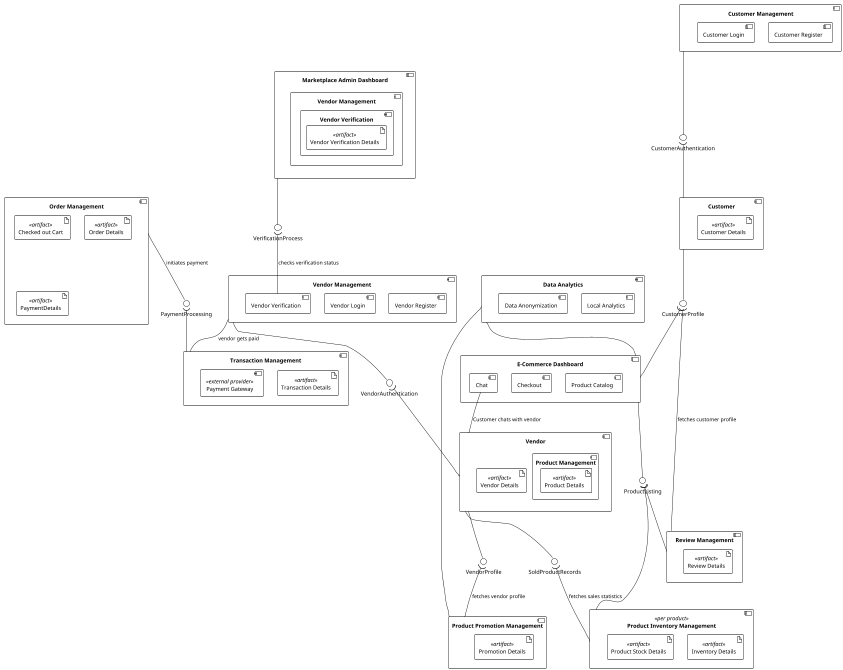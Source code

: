 @startuml
!theme plain
skinparam dpi 300
scale max 270 width
component Customer {
    artifact "Customer Details" as CustomerDetails <<artifact>>
}
component "Customer Management" as CustomerManagement {
    component "Customer Register" as CustomerRegister
    component "Customer Login" as CustomerLogin
}
component "E-Commerce Dashboard" as ECommerceDashboard {
    component "Product Catalog" as ProductCatalog
    component "Checkout" as Checkout
    component Chat
}
component "Order Management" as OrderManagement {
    artifact "Checked out Cart" as CheckedOutCart <<artifact>>
    artifact "Order Details" as OrderDetails <<artifact>>
    artifact "PaymentDetails" as PaymentDetails <<artifact>>
}
component Vendor {
    artifact "Vendor Details" as VendorDetails <<artifact>>
    component "Product Management" as ProductManagement {
        artifact "Product Details" as ProductDetails <<artifact>>
    }
}
component "Data Analytics" as DataAnalytics {
    component "Local Analytics" as LocalAnalytics
    component "Data Anonymization" as DataAnonymization
}
component "Product Promotion Management" as ProductPromotionManagement {
    artifact "Promotion Details" as PromotionDetails <<artifact>>
}
component "Product Inventory Management" as ProductInventoryManagement <<per product>> {
    artifact "Inventory Details" as InventoryDetails <<artifact>>
    artifact "Product Stock Details" as ProductStockDetails <<artifact>>
}
component "Vendor Management" as VendorManagement {
    component "Vendor Register" as VendorRegister
    component "Vendor Login" as VendorLogin
    component "Vendor Verification" as VendorVerification
}
component "Review Management" as ReviewManagement {
    artifact "Review Details" as ReviewDetails <<artifact>>
}
component "Transaction Management" as TransactionManagement {
    artifact "Transaction Details" as TransactionDetails <<artifact>>
    component "Payment Gateway" as PaymentGateway <<external provider>>
}
component "Marketplace Admin Dashboard" as MarketplaceAdminDashboard {
    component "Vendor Management" {
        component "Vendor Verification" {
            artifact "Vendor Verification Details" as VendorVerificationDetails <<artifact>>
        }
    }
}

MarketplaceAdminDashboard -- VerificationProcess
VerificationProcess )-- VendorVerification: checks verification status

CustomerManagement -- CustomerAuthentication
CustomerAuthentication )-- Customer

Customer -- CustomerProfile
CustomerProfile )-- ECommerceDashboard
CustomerProfile )-- ReviewManagement: fetches customer profile

Chat -- Vendor: Customer chats with vendor

VendorManagement -- VendorAuthentication
VendorAuthentication )-- Vendor

Vendor -- VendorProfile
VendorProfile )-- ProductPromotionManagement: fetches vendor profile

Vendor -- SoldProductRecords
SoldProductRecords )-- ProductInventoryManagement: fetches sales statistics

ECommerceDashboard -- ProductListing
ProductListing )-- ProductInventoryManagement
ProductListing )-- ReviewManagement

DataAnalytics -- ECommerceDashboard
DataAnalytics -- ProductPromotionManagement

OrderManagement -- PaymentProcessing: initiates payment
PaymentProcessing )-- TransactionManagement

VendorManagement -- TransactionManagement: vendor gets paid
@enduml